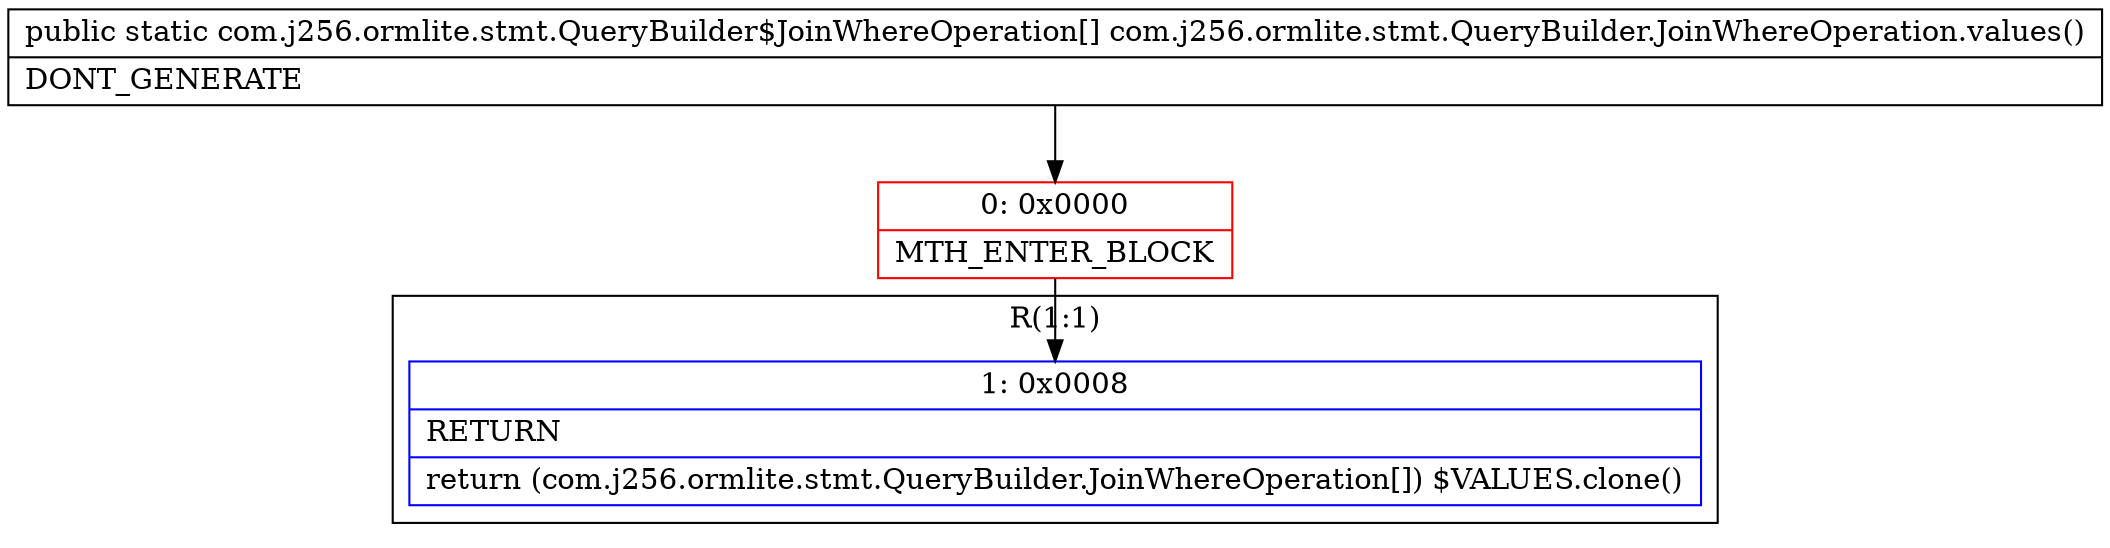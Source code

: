 digraph "CFG forcom.j256.ormlite.stmt.QueryBuilder.JoinWhereOperation.values()[Lcom\/j256\/ormlite\/stmt\/QueryBuilder$JoinWhereOperation;" {
subgraph cluster_Region_401744405 {
label = "R(1:1)";
node [shape=record,color=blue];
Node_1 [shape=record,label="{1\:\ 0x0008|RETURN\l|return (com.j256.ormlite.stmt.QueryBuilder.JoinWhereOperation[]) $VALUES.clone()\l}"];
}
Node_0 [shape=record,color=red,label="{0\:\ 0x0000|MTH_ENTER_BLOCK\l}"];
MethodNode[shape=record,label="{public static com.j256.ormlite.stmt.QueryBuilder$JoinWhereOperation[] com.j256.ormlite.stmt.QueryBuilder.JoinWhereOperation.values()  | DONT_GENERATE\l}"];
MethodNode -> Node_0;
Node_0 -> Node_1;
}

